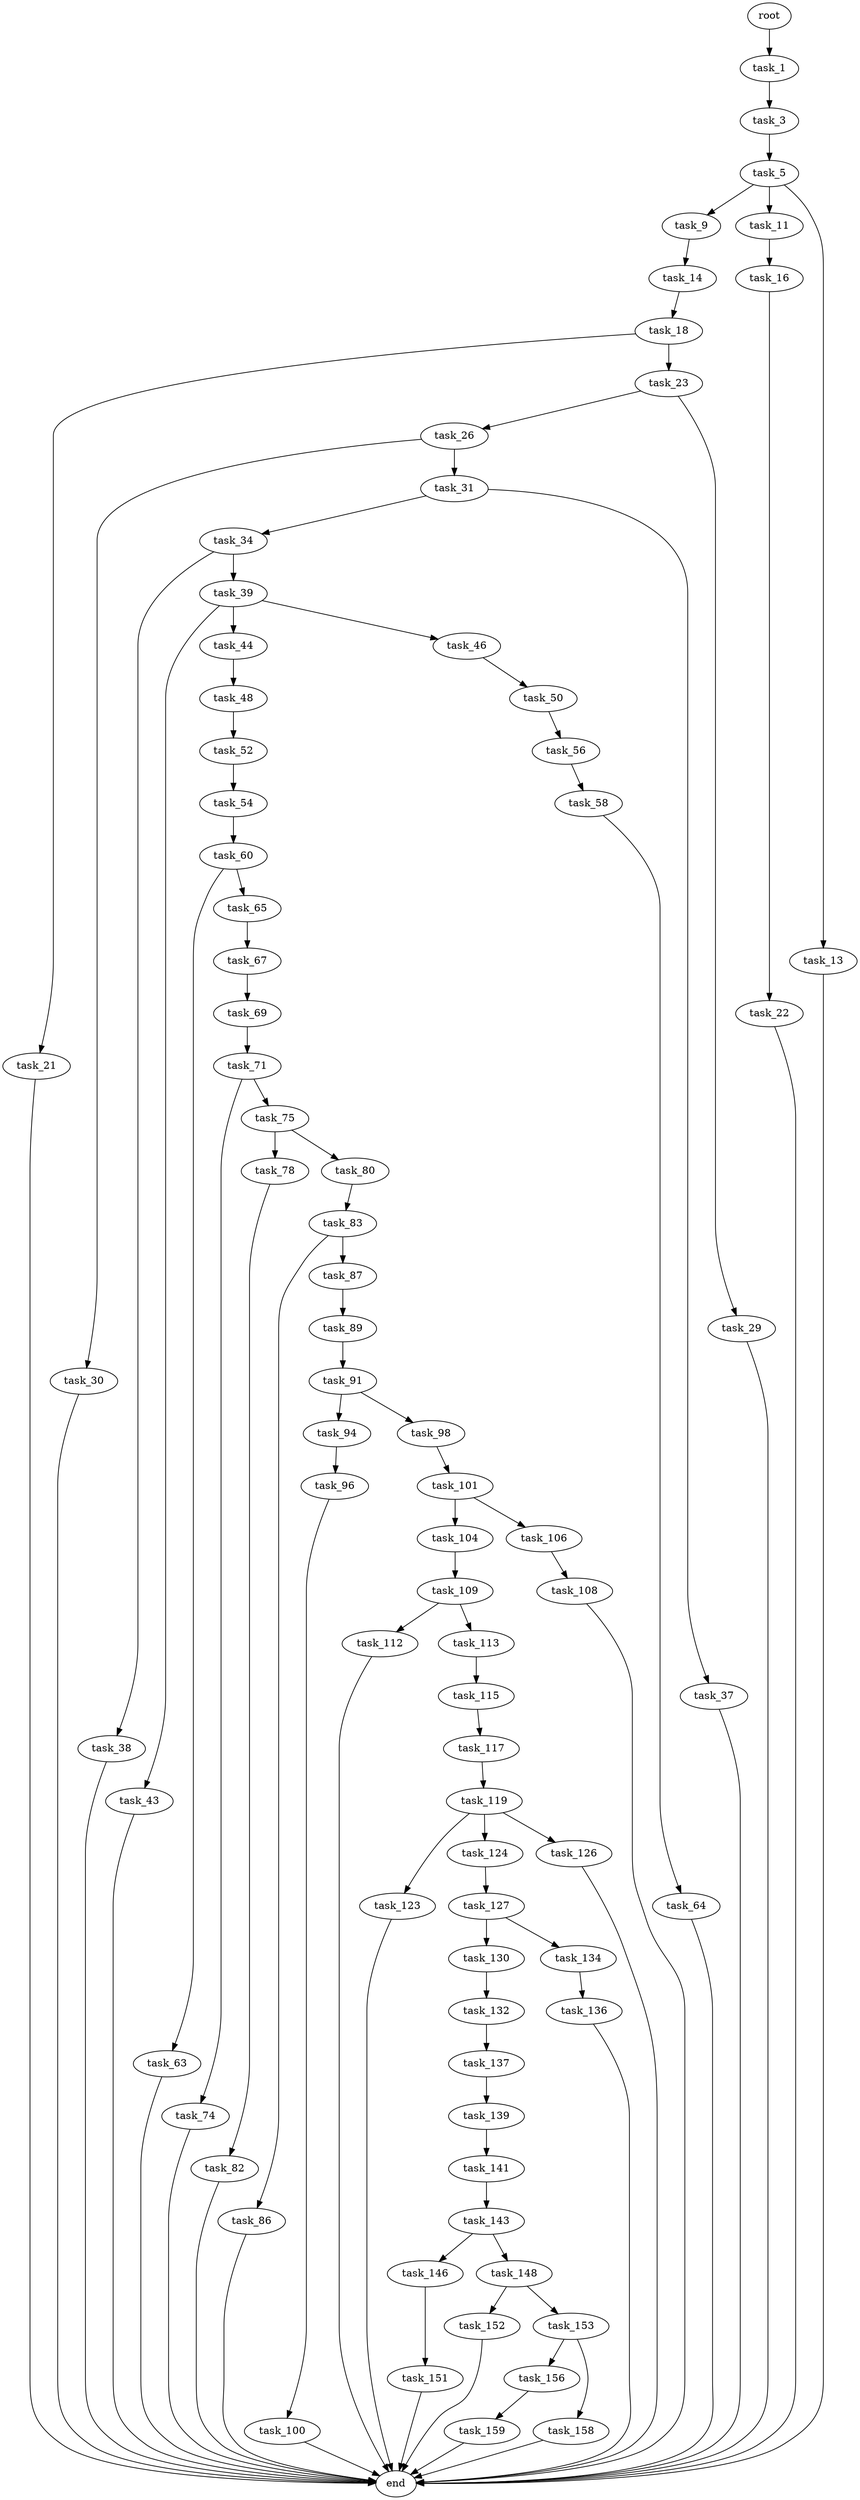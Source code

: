 digraph G {
  root [size="0.000000"];
  task_1 [size="7326977498.000000"];
  task_3 [size="1190304418384.000000"];
  task_5 [size="38129667719.000000"];
  task_9 [size="549755813888.000000"];
  task_11 [size="368293445632.000000"];
  task_13 [size="134217728000.000000"];
  task_14 [size="4497874862.000000"];
  task_16 [size="549755813888.000000"];
  end [size="0.000000"];
  task_18 [size="199619321955.000000"];
  task_22 [size="147103103540.000000"];
  task_21 [size="231928233984.000000"];
  task_23 [size="182321852436.000000"];
  task_26 [size="1583662983.000000"];
  task_29 [size="173556700835.000000"];
  task_30 [size="20492649608.000000"];
  task_31 [size="21372930366.000000"];
  task_34 [size="817896805466.000000"];
  task_37 [size="134217728000.000000"];
  task_38 [size="856873053380.000000"];
  task_39 [size="549755813888.000000"];
  task_43 [size="2465762988.000000"];
  task_44 [size="28991029248.000000"];
  task_46 [size="68719476736.000000"];
  task_48 [size="9868505234.000000"];
  task_50 [size="231928233984.000000"];
  task_52 [size="134217728000.000000"];
  task_56 [size="182445088584.000000"];
  task_54 [size="134217728000.000000"];
  task_60 [size="403222832586.000000"];
  task_58 [size="134217728000.000000"];
  task_64 [size="134217728000.000000"];
  task_63 [size="196891774740.000000"];
  task_65 [size="549755813888.000000"];
  task_67 [size="161573967264.000000"];
  task_69 [size="2729775362.000000"];
  task_71 [size="368293445632.000000"];
  task_74 [size="806440524084.000000"];
  task_75 [size="3388005681.000000"];
  task_78 [size="2208271378.000000"];
  task_80 [size="793026125268.000000"];
  task_82 [size="20808846109.000000"];
  task_83 [size="1073741824000.000000"];
  task_86 [size="532292933186.000000"];
  task_87 [size="220654025332.000000"];
  task_89 [size="101218757664.000000"];
  task_91 [size="231928233984.000000"];
  task_94 [size="710005317.000000"];
  task_98 [size="55759314523.000000"];
  task_96 [size="368293445632.000000"];
  task_100 [size="27382298180.000000"];
  task_101 [size="40785658632.000000"];
  task_104 [size="368293445632.000000"];
  task_106 [size="1698640784.000000"];
  task_109 [size="57423856271.000000"];
  task_108 [size="19353993258.000000"];
  task_112 [size="27592913072.000000"];
  task_113 [size="2931647793.000000"];
  task_115 [size="346326731922.000000"];
  task_117 [size="488778654805.000000"];
  task_119 [size="29112543138.000000"];
  task_123 [size="159742453951.000000"];
  task_124 [size="292636615.000000"];
  task_126 [size="682740509065.000000"];
  task_127 [size="1073741824000.000000"];
  task_130 [size="231928233984.000000"];
  task_134 [size="94380756579.000000"];
  task_132 [size="782757789696.000000"];
  task_137 [size="1073741824000.000000"];
  task_136 [size="8589934592.000000"];
  task_139 [size="10840771792.000000"];
  task_141 [size="231928233984.000000"];
  task_143 [size="27052001563.000000"];
  task_146 [size="782757789696.000000"];
  task_148 [size="8589934592.000000"];
  task_151 [size="6766110330.000000"];
  task_152 [size="619566774059.000000"];
  task_153 [size="107819966292.000000"];
  task_156 [size="1637801103.000000"];
  task_158 [size="1731943246.000000"];
  task_159 [size="24565719503.000000"];

  root -> task_1 [size="1.000000"];
  task_1 -> task_3 [size="134217728.000000"];
  task_3 -> task_5 [size="838860800.000000"];
  task_5 -> task_9 [size="838860800.000000"];
  task_5 -> task_11 [size="838860800.000000"];
  task_5 -> task_13 [size="838860800.000000"];
  task_9 -> task_14 [size="536870912.000000"];
  task_11 -> task_16 [size="411041792.000000"];
  task_13 -> end [size="1.000000"];
  task_14 -> task_18 [size="75497472.000000"];
  task_16 -> task_22 [size="536870912.000000"];
  task_18 -> task_21 [size="209715200.000000"];
  task_18 -> task_23 [size="209715200.000000"];
  task_22 -> end [size="1.000000"];
  task_21 -> end [size="1.000000"];
  task_23 -> task_26 [size="134217728.000000"];
  task_23 -> task_29 [size="134217728.000000"];
  task_26 -> task_30 [size="33554432.000000"];
  task_26 -> task_31 [size="33554432.000000"];
  task_29 -> end [size="1.000000"];
  task_30 -> end [size="1.000000"];
  task_31 -> task_34 [size="838860800.000000"];
  task_31 -> task_37 [size="838860800.000000"];
  task_34 -> task_38 [size="679477248.000000"];
  task_34 -> task_39 [size="679477248.000000"];
  task_37 -> end [size="1.000000"];
  task_38 -> end [size="1.000000"];
  task_39 -> task_43 [size="536870912.000000"];
  task_39 -> task_44 [size="536870912.000000"];
  task_39 -> task_46 [size="536870912.000000"];
  task_43 -> end [size="1.000000"];
  task_44 -> task_48 [size="75497472.000000"];
  task_46 -> task_50 [size="134217728.000000"];
  task_48 -> task_52 [size="209715200.000000"];
  task_50 -> task_56 [size="301989888.000000"];
  task_52 -> task_54 [size="209715200.000000"];
  task_56 -> task_58 [size="134217728.000000"];
  task_54 -> task_60 [size="209715200.000000"];
  task_60 -> task_63 [size="411041792.000000"];
  task_60 -> task_65 [size="411041792.000000"];
  task_58 -> task_64 [size="209715200.000000"];
  task_64 -> end [size="1.000000"];
  task_63 -> end [size="1.000000"];
  task_65 -> task_67 [size="536870912.000000"];
  task_67 -> task_69 [size="134217728.000000"];
  task_69 -> task_71 [size="209715200.000000"];
  task_71 -> task_74 [size="411041792.000000"];
  task_71 -> task_75 [size="411041792.000000"];
  task_74 -> end [size="1.000000"];
  task_75 -> task_78 [size="75497472.000000"];
  task_75 -> task_80 [size="75497472.000000"];
  task_78 -> task_82 [size="75497472.000000"];
  task_80 -> task_83 [size="536870912.000000"];
  task_82 -> end [size="1.000000"];
  task_83 -> task_86 [size="838860800.000000"];
  task_83 -> task_87 [size="838860800.000000"];
  task_86 -> end [size="1.000000"];
  task_87 -> task_89 [size="536870912.000000"];
  task_89 -> task_91 [size="75497472.000000"];
  task_91 -> task_94 [size="301989888.000000"];
  task_91 -> task_98 [size="301989888.000000"];
  task_94 -> task_96 [size="75497472.000000"];
  task_98 -> task_101 [size="75497472.000000"];
  task_96 -> task_100 [size="411041792.000000"];
  task_100 -> end [size="1.000000"];
  task_101 -> task_104 [size="679477248.000000"];
  task_101 -> task_106 [size="679477248.000000"];
  task_104 -> task_109 [size="411041792.000000"];
  task_106 -> task_108 [size="134217728.000000"];
  task_109 -> task_112 [size="75497472.000000"];
  task_109 -> task_113 [size="75497472.000000"];
  task_108 -> end [size="1.000000"];
  task_112 -> end [size="1.000000"];
  task_113 -> task_115 [size="75497472.000000"];
  task_115 -> task_117 [size="679477248.000000"];
  task_117 -> task_119 [size="411041792.000000"];
  task_119 -> task_123 [size="33554432.000000"];
  task_119 -> task_124 [size="33554432.000000"];
  task_119 -> task_126 [size="33554432.000000"];
  task_123 -> end [size="1.000000"];
  task_124 -> task_127 [size="33554432.000000"];
  task_126 -> end [size="1.000000"];
  task_127 -> task_130 [size="838860800.000000"];
  task_127 -> task_134 [size="838860800.000000"];
  task_130 -> task_132 [size="301989888.000000"];
  task_134 -> task_136 [size="75497472.000000"];
  task_132 -> task_137 [size="679477248.000000"];
  task_137 -> task_139 [size="838860800.000000"];
  task_136 -> end [size="1.000000"];
  task_139 -> task_141 [size="411041792.000000"];
  task_141 -> task_143 [size="301989888.000000"];
  task_143 -> task_146 [size="679477248.000000"];
  task_143 -> task_148 [size="679477248.000000"];
  task_146 -> task_151 [size="679477248.000000"];
  task_148 -> task_152 [size="33554432.000000"];
  task_148 -> task_153 [size="33554432.000000"];
  task_151 -> end [size="1.000000"];
  task_152 -> end [size="1.000000"];
  task_153 -> task_156 [size="134217728.000000"];
  task_153 -> task_158 [size="134217728.000000"];
  task_156 -> task_159 [size="134217728.000000"];
  task_158 -> end [size="1.000000"];
  task_159 -> end [size="1.000000"];
}
